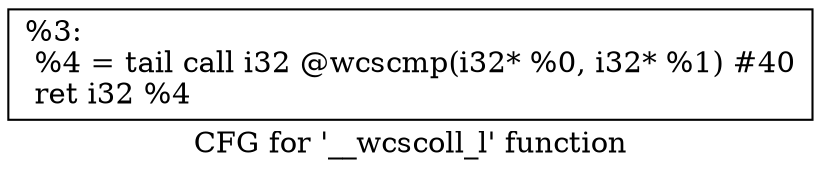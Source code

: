 digraph "CFG for '__wcscoll_l' function" {
	label="CFG for '__wcscoll_l' function";

	Node0x1c394c0 [shape=record,label="{%3:\l  %4 = tail call i32 @wcscmp(i32* %0, i32* %1) #40\l  ret i32 %4\l}"];
}
